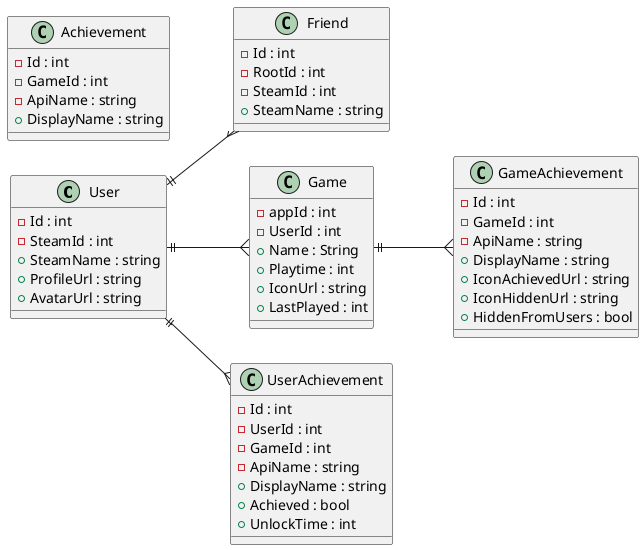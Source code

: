 @startuml

left to right direction

class User {
    - Id : int
    - SteamId : int
    + SteamName : string
    + ProfileUrl : string
    + AvatarUrl : string
}

class Friend {
    - Id : int
    - RootId : int
    - SteamId : int
    + SteamName : string
}

class Game {
    - appId : int
    - UserId : int
    + Name : String
    + Playtime : int
    + IconUrl : string
    + LastPlayed : int
}


class Achievement {
    - Id : int
    - GameId : int
    - ApiName : string
    + DisplayName : string
}

class GameAchievement {
    - Id : int
    - GameId : int
    - ApiName : string
    + DisplayName : string
    + IconAchievedUrl : string
    + IconHiddenUrl : string
    + HiddenFromUsers : bool
}

class UserAchievement {
    - Id : int
    - UserId : int
    - GameId : int
    - ApiName : string
    + DisplayName : string
    + Achieved : bool
    + UnlockTime : int
}


User ||--{ Game
Game ||--{ GameAchievement
User ||--{ UserAchievement
User ||--{ Friend




@enduml